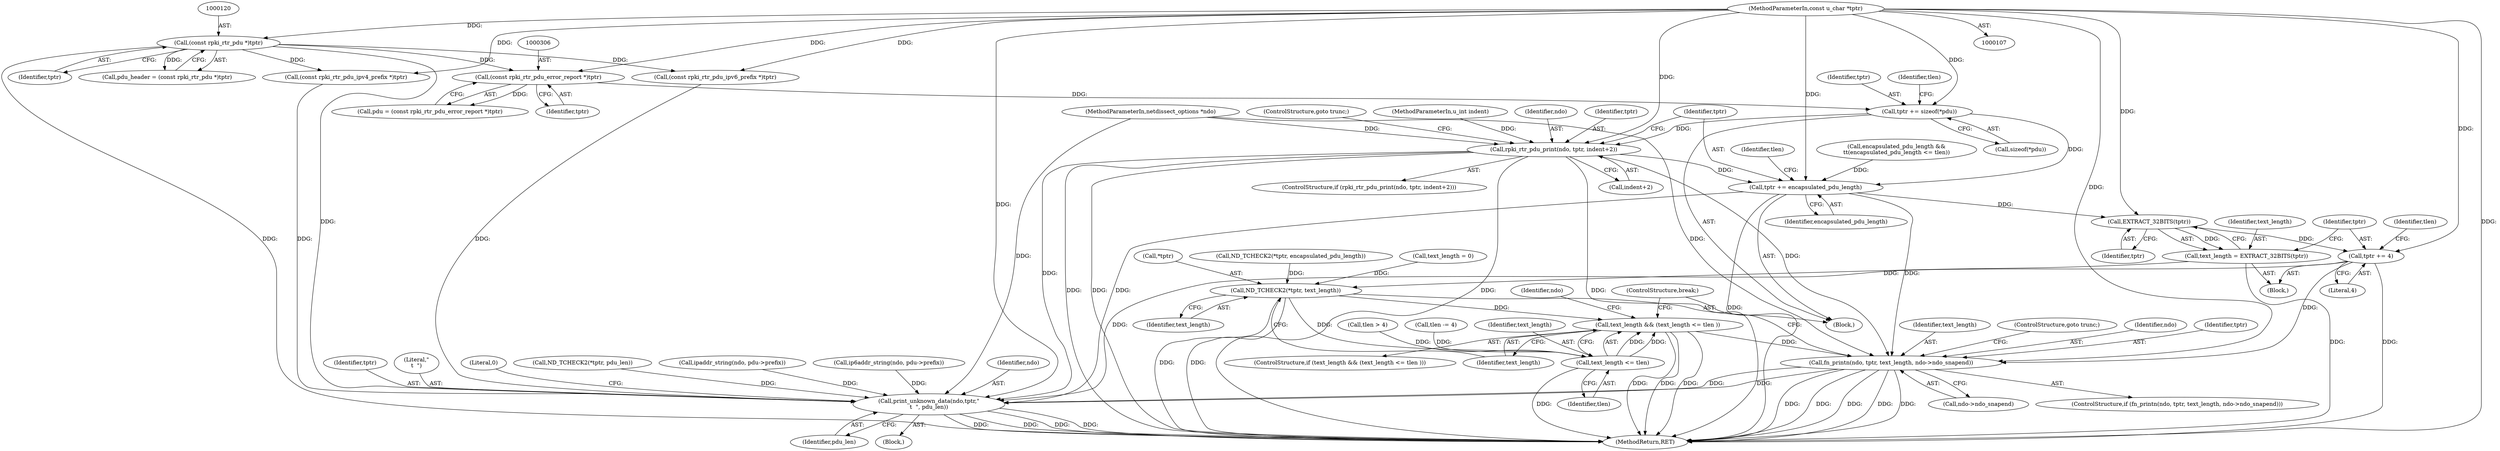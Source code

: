 digraph "1_tcpdump_83c64fce3a5226b080e535f5131a8a318f30e79b@API" {
"1000349" [label="(Call,tptr += sizeof(*pdu))"];
"1000305" [label="(Call,(const rpki_rtr_pdu_error_report *)tptr)"];
"1000119" [label="(Call,(const rpki_rtr_pdu *)tptr)"];
"1000109" [label="(MethodParameterIn,const u_char *tptr)"];
"1000376" [label="(Call,rpki_rtr_pdu_print(ndo, tptr, indent+2))"];
"1000383" [label="(Call,tptr += encapsulated_pdu_length)"];
"1000399" [label="(Call,EXTRACT_32BITS(tptr))"];
"1000397" [label="(Call,text_length = EXTRACT_32BITS(tptr))"];
"1000407" [label="(Call,ND_TCHECK2(*tptr, text_length))"];
"1000412" [label="(Call,text_length && (text_length <= tlen ))"];
"1000428" [label="(Call,fn_printn(ndo, tptr, text_length, ndo->ndo_snapend))"];
"1000454" [label="(Call,print_unknown_data(ndo,tptr,\"\n\t  \", pdu_len))"];
"1000414" [label="(Call,text_length <= tlen)"];
"1000401" [label="(Call,tptr += 4)"];
"1000436" [label="(ControlStructure,break;)"];
"1000387" [label="(Identifier,tlen)"];
"1000307" [label="(Identifier,tptr)"];
"1000382" [label="(ControlStructure,goto trunc;)"];
"1000385" [label="(Identifier,encapsulated_pdu_length)"];
"1000413" [label="(Identifier,text_length)"];
"1000355" [label="(Identifier,tlen)"];
"1000435" [label="(ControlStructure,goto trunc;)"];
"1000349" [label="(Call,tptr += sizeof(*pdu))"];
"1000464" [label="(MethodReturn,RET)"];
"1000427" [label="(ControlStructure,if (fn_printn(ndo, tptr, text_length, ndo->ndo_snapend)))"];
"1000401" [label="(Call,tptr += 4)"];
"1000314" [label="(Call,ND_TCHECK2(*tptr, encapsulated_pdu_length))"];
"1000411" [label="(ControlStructure,if (text_length && (text_length <= tlen )))"];
"1000297" [label="(Block,)"];
"1000360" [label="(Call,encapsulated_pdu_length &&\n\t\t(encapsulated_pdu_length <= tlen))"];
"1000398" [label="(Identifier,text_length)"];
"1000416" [label="(Identifier,tlen)"];
"1000303" [label="(Call,pdu = (const rpki_rtr_pdu_error_report *)tptr)"];
"1000117" [label="(Call,pdu_header = (const rpki_rtr_pdu *)tptr)"];
"1000109" [label="(MethodParameterIn,const u_char *tptr)"];
"1000458" [label="(Identifier,pdu_len)"];
"1000414" [label="(Call,text_length <= tlen)"];
"1000110" [label="(MethodParameterIn,u_int indent)"];
"1000453" [label="(Block,)"];
"1000305" [label="(Call,(const rpki_rtr_pdu_error_report *)tptr)"];
"1000432" [label="(Call,ndo->ndo_snapend)"];
"1000219" [label="(Call,(const rpki_rtr_pdu_ipv4_prefix *)tptr)"];
"1000456" [label="(Identifier,tptr)"];
"1000119" [label="(Call,(const rpki_rtr_pdu *)tptr)"];
"1000457" [label="(Literal,\"\n\t  \")"];
"1000108" [label="(MethodParameterIn,netdissect_options *ndo)"];
"1000460" [label="(Literal,0)"];
"1000376" [label="(Call,rpki_rtr_pdu_print(ndo, tptr, indent+2))"];
"1000393" [label="(Call,tlen > 4)"];
"1000375" [label="(ControlStructure,if (rpki_rtr_pdu_print(ndo, tptr, indent+2)))"];
"1000396" [label="(Block,)"];
"1000402" [label="(Identifier,tptr)"];
"1000410" [label="(Identifier,text_length)"];
"1000133" [label="(Call,ND_TCHECK2(*tptr, pdu_len))"];
"1000404" [label="(Call,tlen -= 4)"];
"1000377" [label="(Identifier,ndo)"];
"1000389" [label="(Call,text_length = 0)"];
"1000429" [label="(Identifier,ndo)"];
"1000397" [label="(Call,text_length = EXTRACT_32BITS(tptr))"];
"1000407" [label="(Call,ND_TCHECK2(*tptr, text_length))"];
"1000428" [label="(Call,fn_printn(ndo, tptr, text_length, ndo->ndo_snapend))"];
"1000233" [label="(Call,ipaddr_string(ndo, pdu->prefix))"];
"1000400" [label="(Identifier,tptr)"];
"1000454" [label="(Call,print_unknown_data(ndo,tptr,\"\n\t  \", pdu_len))"];
"1000350" [label="(Identifier,tptr)"];
"1000399" [label="(Call,EXTRACT_32BITS(tptr))"];
"1000383" [label="(Call,tptr += encapsulated_pdu_length)"];
"1000430" [label="(Identifier,tptr)"];
"1000408" [label="(Call,*tptr)"];
"1000274" [label="(Call,ip6addr_string(ndo, pdu->prefix))"];
"1000260" [label="(Call,(const rpki_rtr_pdu_ipv6_prefix *)tptr)"];
"1000412" [label="(Call,text_length && (text_length <= tlen ))"];
"1000420" [label="(Identifier,ndo)"];
"1000455" [label="(Identifier,ndo)"];
"1000431" [label="(Identifier,text_length)"];
"1000415" [label="(Identifier,text_length)"];
"1000379" [label="(Call,indent+2)"];
"1000403" [label="(Literal,4)"];
"1000378" [label="(Identifier,tptr)"];
"1000121" [label="(Identifier,tptr)"];
"1000384" [label="(Identifier,tptr)"];
"1000351" [label="(Call,sizeof(*pdu))"];
"1000405" [label="(Identifier,tlen)"];
"1000349" -> "1000297"  [label="AST: "];
"1000349" -> "1000351"  [label="CFG: "];
"1000350" -> "1000349"  [label="AST: "];
"1000351" -> "1000349"  [label="AST: "];
"1000355" -> "1000349"  [label="CFG: "];
"1000305" -> "1000349"  [label="DDG: "];
"1000109" -> "1000349"  [label="DDG: "];
"1000349" -> "1000376"  [label="DDG: "];
"1000349" -> "1000383"  [label="DDG: "];
"1000305" -> "1000303"  [label="AST: "];
"1000305" -> "1000307"  [label="CFG: "];
"1000306" -> "1000305"  [label="AST: "];
"1000307" -> "1000305"  [label="AST: "];
"1000303" -> "1000305"  [label="CFG: "];
"1000305" -> "1000303"  [label="DDG: "];
"1000119" -> "1000305"  [label="DDG: "];
"1000109" -> "1000305"  [label="DDG: "];
"1000119" -> "1000117"  [label="AST: "];
"1000119" -> "1000121"  [label="CFG: "];
"1000120" -> "1000119"  [label="AST: "];
"1000121" -> "1000119"  [label="AST: "];
"1000117" -> "1000119"  [label="CFG: "];
"1000119" -> "1000464"  [label="DDG: "];
"1000119" -> "1000117"  [label="DDG: "];
"1000109" -> "1000119"  [label="DDG: "];
"1000119" -> "1000219"  [label="DDG: "];
"1000119" -> "1000260"  [label="DDG: "];
"1000119" -> "1000454"  [label="DDG: "];
"1000109" -> "1000107"  [label="AST: "];
"1000109" -> "1000464"  [label="DDG: "];
"1000109" -> "1000219"  [label="DDG: "];
"1000109" -> "1000260"  [label="DDG: "];
"1000109" -> "1000376"  [label="DDG: "];
"1000109" -> "1000383"  [label="DDG: "];
"1000109" -> "1000399"  [label="DDG: "];
"1000109" -> "1000401"  [label="DDG: "];
"1000109" -> "1000428"  [label="DDG: "];
"1000109" -> "1000454"  [label="DDG: "];
"1000376" -> "1000375"  [label="AST: "];
"1000376" -> "1000379"  [label="CFG: "];
"1000377" -> "1000376"  [label="AST: "];
"1000378" -> "1000376"  [label="AST: "];
"1000379" -> "1000376"  [label="AST: "];
"1000382" -> "1000376"  [label="CFG: "];
"1000384" -> "1000376"  [label="CFG: "];
"1000376" -> "1000464"  [label="DDG: "];
"1000376" -> "1000464"  [label="DDG: "];
"1000376" -> "1000464"  [label="DDG: "];
"1000376" -> "1000464"  [label="DDG: "];
"1000108" -> "1000376"  [label="DDG: "];
"1000110" -> "1000376"  [label="DDG: "];
"1000376" -> "1000383"  [label="DDG: "];
"1000376" -> "1000428"  [label="DDG: "];
"1000376" -> "1000454"  [label="DDG: "];
"1000383" -> "1000297"  [label="AST: "];
"1000383" -> "1000385"  [label="CFG: "];
"1000384" -> "1000383"  [label="AST: "];
"1000385" -> "1000383"  [label="AST: "];
"1000387" -> "1000383"  [label="CFG: "];
"1000383" -> "1000464"  [label="DDG: "];
"1000360" -> "1000383"  [label="DDG: "];
"1000383" -> "1000399"  [label="DDG: "];
"1000383" -> "1000428"  [label="DDG: "];
"1000383" -> "1000454"  [label="DDG: "];
"1000399" -> "1000397"  [label="AST: "];
"1000399" -> "1000400"  [label="CFG: "];
"1000400" -> "1000399"  [label="AST: "];
"1000397" -> "1000399"  [label="CFG: "];
"1000399" -> "1000397"  [label="DDG: "];
"1000399" -> "1000401"  [label="DDG: "];
"1000397" -> "1000396"  [label="AST: "];
"1000398" -> "1000397"  [label="AST: "];
"1000402" -> "1000397"  [label="CFG: "];
"1000397" -> "1000464"  [label="DDG: "];
"1000397" -> "1000407"  [label="DDG: "];
"1000407" -> "1000297"  [label="AST: "];
"1000407" -> "1000410"  [label="CFG: "];
"1000408" -> "1000407"  [label="AST: "];
"1000410" -> "1000407"  [label="AST: "];
"1000413" -> "1000407"  [label="CFG: "];
"1000407" -> "1000464"  [label="DDG: "];
"1000407" -> "1000464"  [label="DDG: "];
"1000314" -> "1000407"  [label="DDG: "];
"1000389" -> "1000407"  [label="DDG: "];
"1000407" -> "1000412"  [label="DDG: "];
"1000407" -> "1000414"  [label="DDG: "];
"1000412" -> "1000411"  [label="AST: "];
"1000412" -> "1000413"  [label="CFG: "];
"1000412" -> "1000414"  [label="CFG: "];
"1000413" -> "1000412"  [label="AST: "];
"1000414" -> "1000412"  [label="AST: "];
"1000420" -> "1000412"  [label="CFG: "];
"1000436" -> "1000412"  [label="CFG: "];
"1000412" -> "1000464"  [label="DDG: "];
"1000412" -> "1000464"  [label="DDG: "];
"1000412" -> "1000464"  [label="DDG: "];
"1000414" -> "1000412"  [label="DDG: "];
"1000414" -> "1000412"  [label="DDG: "];
"1000412" -> "1000428"  [label="DDG: "];
"1000428" -> "1000427"  [label="AST: "];
"1000428" -> "1000432"  [label="CFG: "];
"1000429" -> "1000428"  [label="AST: "];
"1000430" -> "1000428"  [label="AST: "];
"1000431" -> "1000428"  [label="AST: "];
"1000432" -> "1000428"  [label="AST: "];
"1000435" -> "1000428"  [label="CFG: "];
"1000436" -> "1000428"  [label="CFG: "];
"1000428" -> "1000464"  [label="DDG: "];
"1000428" -> "1000464"  [label="DDG: "];
"1000428" -> "1000464"  [label="DDG: "];
"1000428" -> "1000464"  [label="DDG: "];
"1000428" -> "1000464"  [label="DDG: "];
"1000108" -> "1000428"  [label="DDG: "];
"1000401" -> "1000428"  [label="DDG: "];
"1000428" -> "1000454"  [label="DDG: "];
"1000428" -> "1000454"  [label="DDG: "];
"1000454" -> "1000453"  [label="AST: "];
"1000454" -> "1000458"  [label="CFG: "];
"1000455" -> "1000454"  [label="AST: "];
"1000456" -> "1000454"  [label="AST: "];
"1000457" -> "1000454"  [label="AST: "];
"1000458" -> "1000454"  [label="AST: "];
"1000460" -> "1000454"  [label="CFG: "];
"1000454" -> "1000464"  [label="DDG: "];
"1000454" -> "1000464"  [label="DDG: "];
"1000454" -> "1000464"  [label="DDG: "];
"1000454" -> "1000464"  [label="DDG: "];
"1000274" -> "1000454"  [label="DDG: "];
"1000233" -> "1000454"  [label="DDG: "];
"1000108" -> "1000454"  [label="DDG: "];
"1000219" -> "1000454"  [label="DDG: "];
"1000401" -> "1000454"  [label="DDG: "];
"1000260" -> "1000454"  [label="DDG: "];
"1000133" -> "1000454"  [label="DDG: "];
"1000414" -> "1000416"  [label="CFG: "];
"1000415" -> "1000414"  [label="AST: "];
"1000416" -> "1000414"  [label="AST: "];
"1000414" -> "1000464"  [label="DDG: "];
"1000393" -> "1000414"  [label="DDG: "];
"1000404" -> "1000414"  [label="DDG: "];
"1000401" -> "1000396"  [label="AST: "];
"1000401" -> "1000403"  [label="CFG: "];
"1000402" -> "1000401"  [label="AST: "];
"1000403" -> "1000401"  [label="AST: "];
"1000405" -> "1000401"  [label="CFG: "];
"1000401" -> "1000464"  [label="DDG: "];
}
